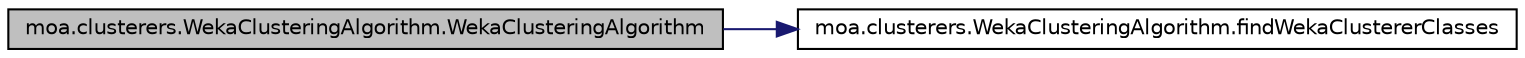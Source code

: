 digraph G
{
  edge [fontname="Helvetica",fontsize="10",labelfontname="Helvetica",labelfontsize="10"];
  node [fontname="Helvetica",fontsize="10",shape=record];
  rankdir=LR;
  Node1 [label="moa.clusterers.WekaClusteringAlgorithm.WekaClusteringAlgorithm",height=0.2,width=0.4,color="black", fillcolor="grey75", style="filled" fontcolor="black"];
  Node1 -> Node2 [color="midnightblue",fontsize="10",style="solid",fontname="Helvetica"];
  Node2 [label="moa.clusterers.WekaClusteringAlgorithm.findWekaClustererClasses",height=0.2,width=0.4,color="black", fillcolor="white", style="filled",URL="$classmoa_1_1clusterers_1_1WekaClusteringAlgorithm.html#a19e88dd4b76dcf3ce3cf9a2397690adf"];
}
